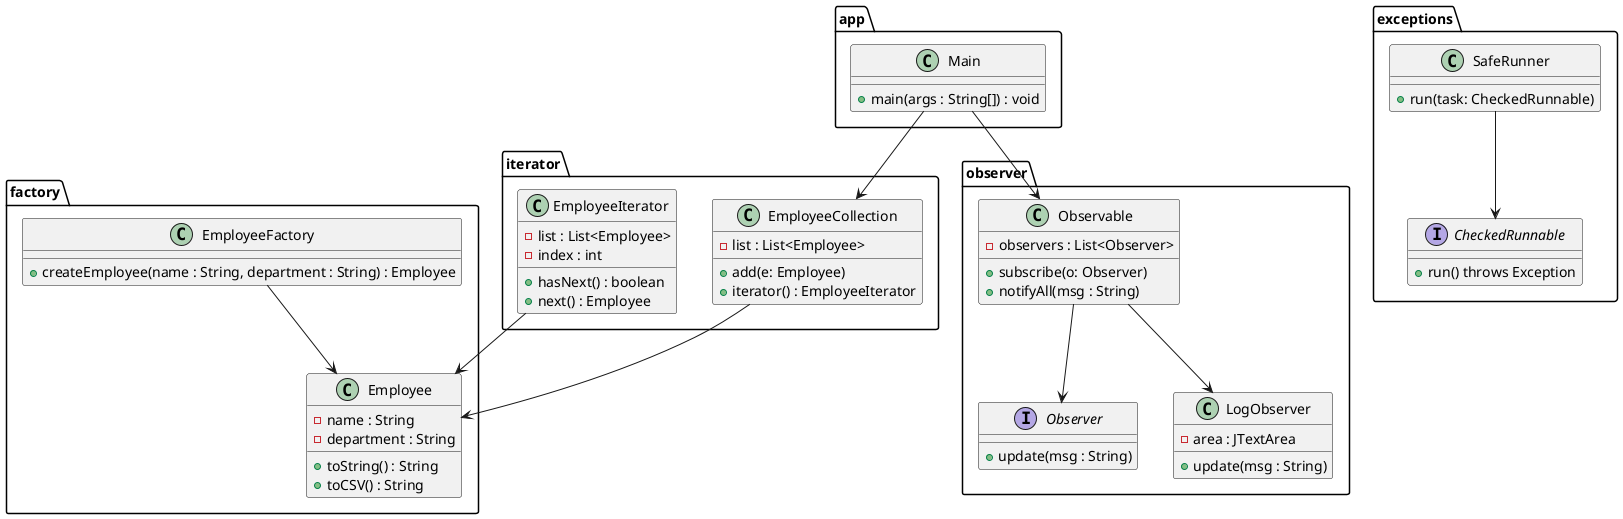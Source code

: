 
@startuml

package factory {
  class Employee {
    -name : String
    -department : String
    +toString() : String
    +toCSV() : String
  }

  class EmployeeFactory {
    +createEmployee(name : String, department : String) : Employee
  }
}

package iterator {
  class EmployeeCollection {
    -list : List<Employee>
    +add(e: Employee)
    +iterator() : EmployeeIterator
  }

  class EmployeeIterator {
    -list : List<Employee>
    -index : int
    +hasNext() : boolean
    +next() : Employee
  }
}

package observer {
  interface Observer {
    +update(msg : String)
  }

  class Observable {
    -observers : List<Observer>
    +subscribe(o: Observer)
    +notifyAll(msg : String)
  }

  class LogObserver {
    -area : JTextArea
    +update(msg : String)
  }
}

package exceptions {
  interface CheckedRunnable {
    +run() throws Exception
  }

  class SafeRunner {
    +run(task: CheckedRunnable)
  }
}

package app {
  class Main {
    +main(args : String[]) : void
  }
}

EmployeeFactory --> Employee
EmployeeCollection --> Employee
EmployeeIterator --> Employee
Observable --> Observer
Observable --> LogObserver
Main --> EmployeeCollection
Main --> Observable
SafeRunner --> CheckedRunnable

@enduml

package composite {
  interface Component {
    +display()
  }

  class Leaf {
    -name : String
    +display()
  }

  class CompositeMenu {
    -name : String
    -children : List<Component>
    +add(component: Component)
    +display()
  }
}

CompositeMenu ..|> Component
Leaf ..|> Component
